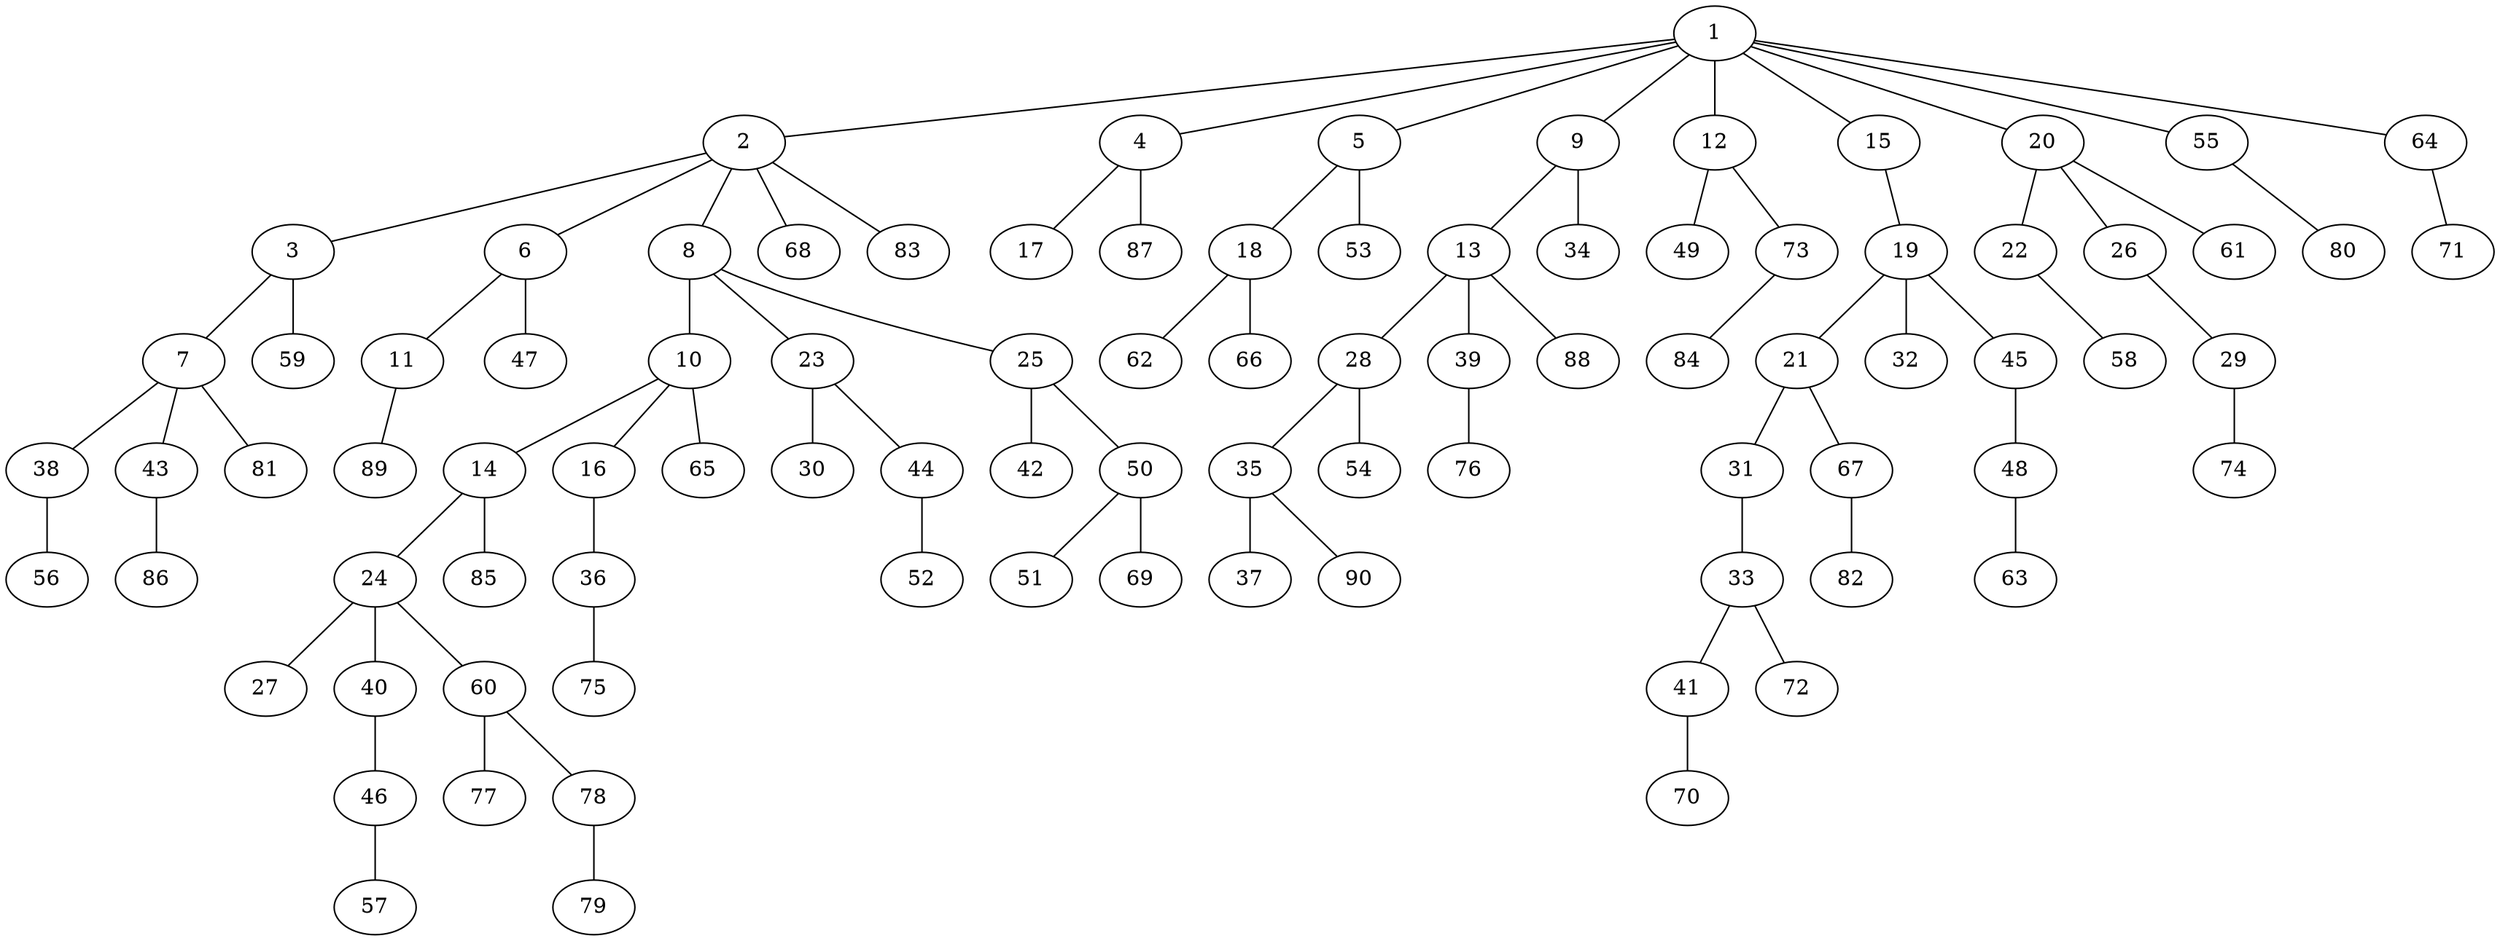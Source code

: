 graph graphname {1--2
1--4
1--5
1--9
1--12
1--15
1--20
1--55
1--64
2--3
2--6
2--8
2--68
2--83
3--7
3--59
4--17
4--87
5--18
5--53
6--11
6--47
7--38
7--43
7--81
8--10
8--23
8--25
9--13
9--34
10--14
10--16
10--65
11--89
12--49
12--73
13--28
13--39
13--88
14--24
14--85
15--19
16--36
18--62
18--66
19--21
19--32
19--45
20--22
20--26
20--61
21--31
21--67
22--58
23--30
23--44
24--27
24--40
24--60
25--42
25--50
26--29
28--35
28--54
29--74
31--33
33--41
33--72
35--37
35--90
36--75
38--56
39--76
40--46
41--70
43--86
44--52
45--48
46--57
48--63
50--51
50--69
55--80
60--77
60--78
64--71
67--82
73--84
78--79
}